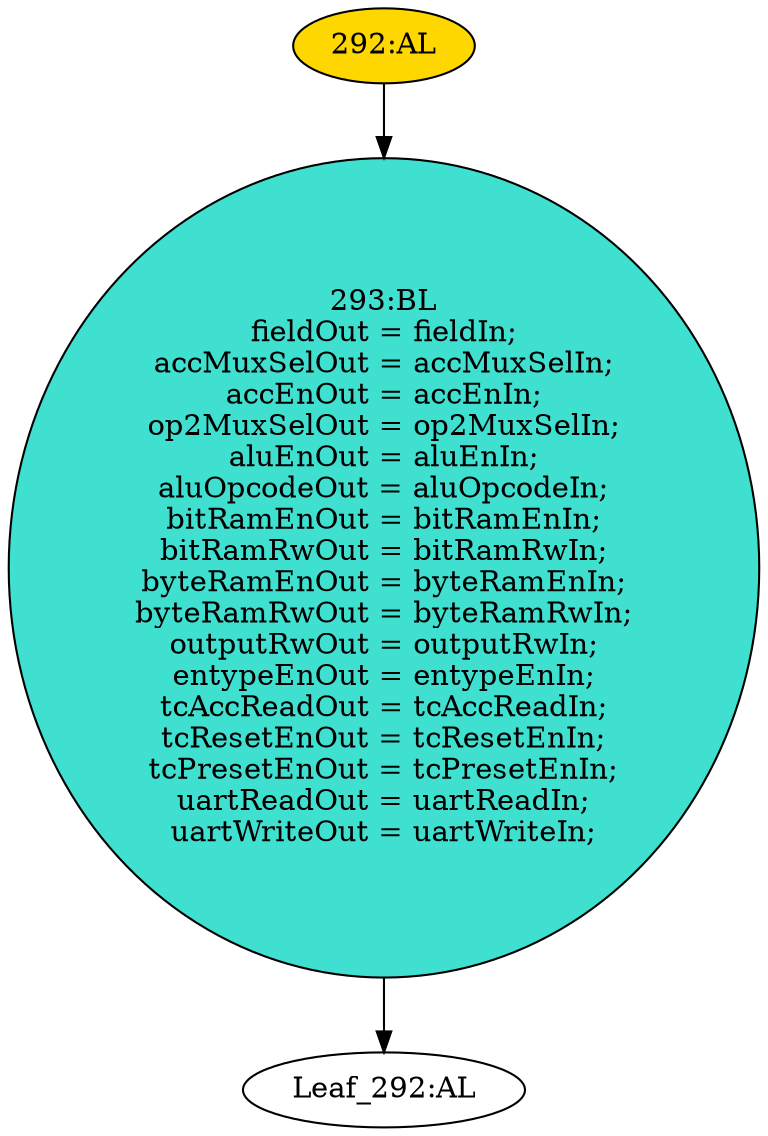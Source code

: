 strict digraph "" {
	node [label="\N"];
	"293:BL"	 [ast="<pyverilog.vparser.ast.Block object at 0x7f3def8fe750>",
		fillcolor=turquoise,
		label="293:BL
fieldOut = fieldIn;
accMuxSelOut = accMuxSelIn;
accEnOut = accEnIn;
op2MuxSelOut = op2MuxSelIn;
aluEnOut = aluEnIn;
aluOpcodeOut = \
aluOpcodeIn;
bitRamEnOut = bitRamEnIn;
bitRamRwOut = bitRamRwIn;
byteRamEnOut = byteRamEnIn;
byteRamRwOut = byteRamRwIn;
outputRwOut = \
outputRwIn;
entypeEnOut = entypeEnIn;
tcAccReadOut = tcAccReadIn;
tcResetEnOut = tcResetEnIn;
tcPresetEnOut = tcPresetEnIn;
uartReadOut = \
uartReadIn;
uartWriteOut = uartWriteIn;",
		statements="[<pyverilog.vparser.ast.BlockingSubstitution object at 0x7f3def870090>, <pyverilog.vparser.ast.BlockingSubstitution object at 0x7f3def8f42d0>, <\
pyverilog.vparser.ast.BlockingSubstitution object at 0x7f3def8f4410>, <pyverilog.vparser.ast.BlockingSubstitution object at 0x7f3def8f4550>, <\
pyverilog.vparser.ast.BlockingSubstitution object at 0x7f3def8f4690>, <pyverilog.vparser.ast.BlockingSubstitution object at 0x7f3def8f47d0>, <\
pyverilog.vparser.ast.BlockingSubstitution object at 0x7f3def8f4910>, <pyverilog.vparser.ast.BlockingSubstitution object at 0x7f3def8f4a50>, <\
pyverilog.vparser.ast.BlockingSubstitution object at 0x7f3def8f4b90>, <pyverilog.vparser.ast.BlockingSubstitution object at 0x7f3def8f4cd0>, <\
pyverilog.vparser.ast.BlockingSubstitution object at 0x7f3def8f4e10>, <pyverilog.vparser.ast.BlockingSubstitution object at 0x7f3def8f4f50>, <\
pyverilog.vparser.ast.BlockingSubstitution object at 0x7f3def8fe0d0>, <pyverilog.vparser.ast.BlockingSubstitution object at 0x7f3def8fe210>, <\
pyverilog.vparser.ast.BlockingSubstitution object at 0x7f3def8fe350>, <pyverilog.vparser.ast.BlockingSubstitution object at 0x7f3def8fe4d0>, <\
pyverilog.vparser.ast.BlockingSubstitution object at 0x7f3def8fe610>]",
		style=filled,
		typ=Block];
	"Leaf_292:AL"	 [def_var="['tcResetEnOut', 'byteRamEnOut', 'aluEnOut', 'tcPresetEnOut', 'bitRamRwOut', 'aluOpcodeOut', 'outputRwOut', 'accEnOut', 'accMuxSelOut', '\
tcAccReadOut', 'fieldOut', 'byteRamRwOut', 'uartWriteOut', 'entypeEnOut', 'op2MuxSelOut', 'bitRamEnOut', 'uartReadOut']",
		label="Leaf_292:AL"];
	"293:BL" -> "Leaf_292:AL"	 [cond="[]",
		lineno=None];
	"292:AL"	 [ast="<pyverilog.vparser.ast.Always object at 0x7f3df0005a90>",
		clk_sens=True,
		fillcolor=gold,
		label="292:AL",
		sens="['clk']",
		statements="[]",
		style=filled,
		typ=Always,
		use_var="['aluOpcodeIn', 'byteRamRwIn', 'entypeEnIn', 'bitRamEnIn', 'bitRamRwIn', 'aluEnIn', 'uartReadIn', 'tcAccReadIn', 'accEnIn', 'outputRwIn', '\
tcResetEnIn', 'op2MuxSelIn', 'tcPresetEnIn', 'uartWriteIn', 'fieldIn', 'byteRamEnIn', 'accMuxSelIn']"];
	"292:AL" -> "293:BL"	 [cond="[]",
		lineno=None];
}
